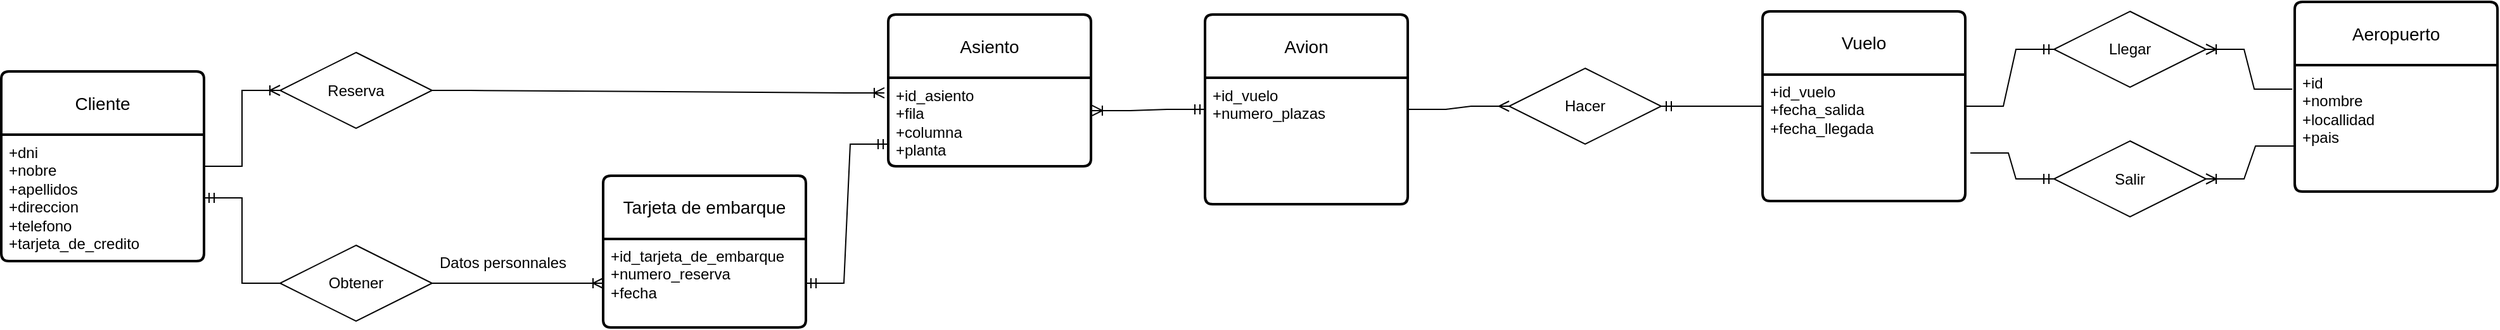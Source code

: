 <mxfile version="22.0.4" type="github">
  <diagram id="R2lEEEUBdFMjLlhIrx00" name="Page-1">
    <mxGraphModel dx="3226" dy="921" grid="1" gridSize="10" guides="1" tooltips="1" connect="1" arrows="1" fold="1" page="1" pageScale="1" pageWidth="850" pageHeight="1100" math="0" shadow="0" extFonts="Permanent Marker^https://fonts.googleapis.com/css?family=Permanent+Marker">
      <root>
        <mxCell id="0" />
        <mxCell id="1" parent="0" />
        <mxCell id="GVflADZopcoPuH8NDHQU-40" value="Cliente" style="swimlane;childLayout=stackLayout;horizontal=1;startSize=50;horizontalStack=0;rounded=1;fontSize=14;fontStyle=0;strokeWidth=2;resizeParent=0;resizeLast=1;shadow=0;dashed=0;align=center;arcSize=4;whiteSpace=wrap;html=1;" parent="1" vertex="1">
          <mxGeometry x="-750" y="142.5" width="160" height="150" as="geometry" />
        </mxCell>
        <mxCell id="GVflADZopcoPuH8NDHQU-41" value="+dni&lt;br&gt;+nobre&lt;br&gt;+apellidos&lt;br&gt;+direccion&lt;br&gt;+telefono&lt;br&gt;+tarjeta_de_credito" style="align=left;strokeColor=none;fillColor=none;spacingLeft=4;fontSize=12;verticalAlign=top;resizable=0;rotatable=0;part=1;html=1;" parent="GVflADZopcoPuH8NDHQU-40" vertex="1">
          <mxGeometry y="50" width="160" height="100" as="geometry" />
        </mxCell>
        <mxCell id="GVflADZopcoPuH8NDHQU-42" value="Vuelo" style="swimlane;childLayout=stackLayout;horizontal=1;startSize=50;horizontalStack=0;rounded=1;fontSize=14;fontStyle=0;strokeWidth=2;resizeParent=0;resizeLast=1;shadow=0;dashed=0;align=center;arcSize=4;whiteSpace=wrap;html=1;" parent="1" vertex="1">
          <mxGeometry x="640" y="95" width="160" height="150" as="geometry" />
        </mxCell>
        <mxCell id="GVflADZopcoPuH8NDHQU-43" value="+id_vuelo&lt;br&gt;+fecha_salida&lt;br&gt;+fecha_llegada" style="align=left;strokeColor=none;fillColor=none;spacingLeft=4;fontSize=12;verticalAlign=top;resizable=0;rotatable=0;part=1;html=1;" parent="GVflADZopcoPuH8NDHQU-42" vertex="1">
          <mxGeometry y="50" width="160" height="100" as="geometry" />
        </mxCell>
        <mxCell id="GVflADZopcoPuH8NDHQU-44" value="Tarjeta de embarque" style="swimlane;childLayout=stackLayout;horizontal=1;startSize=50;horizontalStack=0;rounded=1;fontSize=14;fontStyle=0;strokeWidth=2;resizeParent=0;resizeLast=1;shadow=0;dashed=0;align=center;arcSize=4;whiteSpace=wrap;html=1;" parent="1" vertex="1">
          <mxGeometry x="-275" y="225" width="160" height="120" as="geometry" />
        </mxCell>
        <mxCell id="GVflADZopcoPuH8NDHQU-45" value="+id_tarjeta_de_embarque&lt;br&gt;+numero_reserva&lt;br&gt;+fecha" style="align=left;strokeColor=none;fillColor=none;spacingLeft=4;fontSize=12;verticalAlign=top;resizable=0;rotatable=0;part=1;html=1;" parent="GVflADZopcoPuH8NDHQU-44" vertex="1">
          <mxGeometry y="50" width="160" height="70" as="geometry" />
        </mxCell>
        <mxCell id="GVflADZopcoPuH8NDHQU-53" value="Reserva" style="shape=rhombus;perimeter=rhombusPerimeter;whiteSpace=wrap;html=1;align=center;" parent="1" vertex="1">
          <mxGeometry x="-530" y="127.5" width="120" height="60" as="geometry" />
        </mxCell>
        <mxCell id="GVflADZopcoPuH8NDHQU-54" value="Obtener" style="shape=rhombus;perimeter=rhombusPerimeter;whiteSpace=wrap;html=1;align=center;" parent="1" vertex="1">
          <mxGeometry x="-530" y="280" width="120" height="60" as="geometry" />
        </mxCell>
        <mxCell id="zLerIvJA5o45v9AowRJ3-1" value="" style="edgeStyle=entityRelationEdgeStyle;fontSize=12;html=1;endArrow=ERoneToMany;rounded=0;exitX=1;exitY=0.25;exitDx=0;exitDy=0;entryX=0;entryY=0.5;entryDx=0;entryDy=0;" parent="1" source="GVflADZopcoPuH8NDHQU-41" target="GVflADZopcoPuH8NDHQU-53" edge="1">
          <mxGeometry width="100" height="100" relative="1" as="geometry">
            <mxPoint x="-140" y="340" as="sourcePoint" />
            <mxPoint x="-40" y="240" as="targetPoint" />
          </mxGeometry>
        </mxCell>
        <mxCell id="zLerIvJA5o45v9AowRJ3-2" value="" style="edgeStyle=entityRelationEdgeStyle;fontSize=12;html=1;endArrow=ERoneToMany;rounded=0;exitX=1;exitY=0.5;exitDx=0;exitDy=0;entryX=-0.019;entryY=0.171;entryDx=0;entryDy=0;entryPerimeter=0;" parent="1" source="GVflADZopcoPuH8NDHQU-53" target="zLerIvJA5o45v9AowRJ3-6" edge="1">
          <mxGeometry width="100" height="100" relative="1" as="geometry">
            <mxPoint x="130" y="290" as="sourcePoint" />
            <mxPoint x="230" y="190" as="targetPoint" />
          </mxGeometry>
        </mxCell>
        <mxCell id="zLerIvJA5o45v9AowRJ3-4" value="" style="edgeStyle=entityRelationEdgeStyle;fontSize=12;html=1;endArrow=ERoneToMany;rounded=0;entryX=0;entryY=0.5;entryDx=0;entryDy=0;exitX=1;exitY=0.5;exitDx=0;exitDy=0;" parent="1" source="GVflADZopcoPuH8NDHQU-54" target="GVflADZopcoPuH8NDHQU-45" edge="1">
          <mxGeometry width="100" height="100" relative="1" as="geometry">
            <mxPoint x="-390" y="310" as="sourcePoint" />
            <mxPoint x="-60" y="400" as="targetPoint" />
            <Array as="points">
              <mxPoint x="200" y="330" />
            </Array>
          </mxGeometry>
        </mxCell>
        <mxCell id="zLerIvJA5o45v9AowRJ3-5" value="Asiento" style="swimlane;childLayout=stackLayout;horizontal=1;startSize=50;horizontalStack=0;rounded=1;fontSize=14;fontStyle=0;strokeWidth=2;resizeParent=0;resizeLast=1;shadow=0;dashed=0;align=center;arcSize=4;whiteSpace=wrap;html=1;" parent="1" vertex="1">
          <mxGeometry x="-50" y="97.5" width="160" height="120" as="geometry" />
        </mxCell>
        <mxCell id="zLerIvJA5o45v9AowRJ3-6" value="+id_asiento&lt;br&gt;+fila&lt;br&gt;+columna&lt;br&gt;+planta" style="align=left;strokeColor=none;fillColor=none;spacingLeft=4;fontSize=12;verticalAlign=top;resizable=0;rotatable=0;part=1;html=1;" parent="zLerIvJA5o45v9AowRJ3-5" vertex="1">
          <mxGeometry y="50" width="160" height="70" as="geometry" />
        </mxCell>
        <mxCell id="zLerIvJA5o45v9AowRJ3-8" value="" style="edgeStyle=entityRelationEdgeStyle;fontSize=12;html=1;endArrow=ERoneToMany;startArrow=ERmandOne;rounded=0;entryX=1.006;entryY=0.371;entryDx=0;entryDy=0;exitX=0;exitY=0.25;exitDx=0;exitDy=0;entryPerimeter=0;" parent="1" source="dmDWiUJjudLL5xSLkTxx-11" target="zLerIvJA5o45v9AowRJ3-6" edge="1">
          <mxGeometry width="100" height="100" relative="1" as="geometry">
            <mxPoint x="470" y="197.5" as="sourcePoint" />
            <mxPoint x="445" y="-12.5" as="targetPoint" />
          </mxGeometry>
        </mxCell>
        <mxCell id="zLerIvJA5o45v9AowRJ3-9" value="" style="edgeStyle=entityRelationEdgeStyle;fontSize=12;html=1;endArrow=ERmandOne;startArrow=ERmandOne;rounded=0;exitX=1;exitY=0.5;exitDx=0;exitDy=0;entryX=0;entryY=0.75;entryDx=0;entryDy=0;" parent="1" source="GVflADZopcoPuH8NDHQU-45" target="zLerIvJA5o45v9AowRJ3-6" edge="1">
          <mxGeometry width="100" height="100" relative="1" as="geometry">
            <mxPoint x="360" y="450" as="sourcePoint" />
            <mxPoint x="440" y="350" as="targetPoint" />
            <Array as="points">
              <mxPoint x="450" y="210" />
              <mxPoint x="400" y="230" />
              <mxPoint x="350" y="220" />
              <mxPoint x="350" y="230" />
            </Array>
          </mxGeometry>
        </mxCell>
        <mxCell id="zLerIvJA5o45v9AowRJ3-13" value="" style="edgeStyle=entityRelationEdgeStyle;fontSize=12;html=1;endArrow=ERmandOne;rounded=0;entryX=1;entryY=0.5;entryDx=0;entryDy=0;exitX=0;exitY=0.5;exitDx=0;exitDy=0;" parent="1" source="GVflADZopcoPuH8NDHQU-54" target="GVflADZopcoPuH8NDHQU-41" edge="1">
          <mxGeometry width="100" height="100" relative="1" as="geometry">
            <mxPoint x="-100" y="450" as="sourcePoint" />
            <mxPoint x="-90" y="230" as="targetPoint" />
          </mxGeometry>
        </mxCell>
        <mxCell id="zLerIvJA5o45v9AowRJ3-14" value="Datos personnales" style="text;strokeColor=none;fillColor=none;spacingLeft=4;spacingRight=4;overflow=hidden;rotatable=0;points=[[0,0.5],[1,0.5]];portConstraint=eastwest;fontSize=12;whiteSpace=wrap;html=1;" parent="1" vertex="1">
          <mxGeometry x="-410" y="280" width="120" height="30" as="geometry" />
        </mxCell>
        <mxCell id="dmDWiUJjudLL5xSLkTxx-1" value="Aeropuerto" style="swimlane;childLayout=stackLayout;horizontal=1;startSize=50;horizontalStack=0;rounded=1;fontSize=14;fontStyle=0;strokeWidth=2;resizeParent=0;resizeLast=1;shadow=0;dashed=0;align=center;arcSize=4;whiteSpace=wrap;html=1;" parent="1" vertex="1">
          <mxGeometry x="1060" y="87.5" width="160" height="150" as="geometry" />
        </mxCell>
        <mxCell id="dmDWiUJjudLL5xSLkTxx-2" value="+id&amp;nbsp;&lt;br&gt;+nombre&lt;br&gt;+locallidad&lt;br&gt;+pais" style="align=left;strokeColor=none;fillColor=none;spacingLeft=4;fontSize=12;verticalAlign=top;resizable=0;rotatable=0;part=1;html=1;" parent="dmDWiUJjudLL5xSLkTxx-1" vertex="1">
          <mxGeometry y="50" width="160" height="100" as="geometry" />
        </mxCell>
        <mxCell id="dmDWiUJjudLL5xSLkTxx-3" value="" style="edgeStyle=entityRelationEdgeStyle;fontSize=12;html=1;endArrow=ERoneToMany;rounded=0;exitX=-0.012;exitY=0.19;exitDx=0;exitDy=0;entryX=1;entryY=0.5;entryDx=0;entryDy=0;exitPerimeter=0;" parent="1" source="dmDWiUJjudLL5xSLkTxx-2" target="dmDWiUJjudLL5xSLkTxx-4" edge="1">
          <mxGeometry width="100" height="100" relative="1" as="geometry">
            <mxPoint x="440" y="605" as="sourcePoint" />
            <mxPoint x="710" y="675" as="targetPoint" />
          </mxGeometry>
        </mxCell>
        <mxCell id="dmDWiUJjudLL5xSLkTxx-4" value="Llegar" style="shape=rhombus;perimeter=rhombusPerimeter;whiteSpace=wrap;html=1;align=center;" parent="1" vertex="1">
          <mxGeometry x="870" y="95" width="120" height="60" as="geometry" />
        </mxCell>
        <mxCell id="dmDWiUJjudLL5xSLkTxx-5" value="Salir&lt;br&gt;" style="shape=rhombus;perimeter=rhombusPerimeter;whiteSpace=wrap;html=1;align=center;" parent="1" vertex="1">
          <mxGeometry x="870" y="197.5" width="120" height="60" as="geometry" />
        </mxCell>
        <mxCell id="dmDWiUJjudLL5xSLkTxx-6" value="" style="edgeStyle=entityRelationEdgeStyle;fontSize=12;html=1;endArrow=ERmandOne;rounded=0;entryX=0;entryY=0.5;entryDx=0;entryDy=0;exitX=1;exitY=0.25;exitDx=0;exitDy=0;" parent="1" source="GVflADZopcoPuH8NDHQU-43" target="dmDWiUJjudLL5xSLkTxx-4" edge="1">
          <mxGeometry width="100" height="100" relative="1" as="geometry">
            <mxPoint x="650" y="575" as="sourcePoint" />
            <mxPoint x="730" y="535" as="targetPoint" />
            <Array as="points">
              <mxPoint x="760" y="555" />
            </Array>
          </mxGeometry>
        </mxCell>
        <mxCell id="dmDWiUJjudLL5xSLkTxx-7" value="" style="edgeStyle=entityRelationEdgeStyle;fontSize=12;html=1;endArrow=ERmandOne;rounded=0;entryX=0;entryY=0.5;entryDx=0;entryDy=0;exitX=1.025;exitY=0.62;exitDx=0;exitDy=0;exitPerimeter=0;" parent="1" source="GVflADZopcoPuH8NDHQU-43" target="dmDWiUJjudLL5xSLkTxx-5" edge="1">
          <mxGeometry width="100" height="100" relative="1" as="geometry">
            <mxPoint x="990" y="525" as="sourcePoint" />
            <mxPoint x="910" y="595" as="targetPoint" />
          </mxGeometry>
        </mxCell>
        <mxCell id="dmDWiUJjudLL5xSLkTxx-9" value="" style="edgeStyle=entityRelationEdgeStyle;fontSize=12;html=1;endArrow=ERoneToMany;rounded=0;exitX=-0.006;exitY=0.64;exitDx=0;exitDy=0;entryX=1;entryY=0.5;entryDx=0;entryDy=0;exitPerimeter=0;" parent="1" source="dmDWiUJjudLL5xSLkTxx-2" target="dmDWiUJjudLL5xSLkTxx-5" edge="1">
          <mxGeometry width="100" height="100" relative="1" as="geometry">
            <mxPoint x="990" y="725" as="sourcePoint" />
            <mxPoint x="930" y="675" as="targetPoint" />
          </mxGeometry>
        </mxCell>
        <mxCell id="dmDWiUJjudLL5xSLkTxx-10" value="Avion" style="swimlane;childLayout=stackLayout;horizontal=1;startSize=50;horizontalStack=0;rounded=1;fontSize=14;fontStyle=0;strokeWidth=2;resizeParent=0;resizeLast=1;shadow=0;dashed=0;align=center;arcSize=4;whiteSpace=wrap;html=1;" parent="1" vertex="1">
          <mxGeometry x="200" y="97.5" width="160" height="150" as="geometry" />
        </mxCell>
        <mxCell id="dmDWiUJjudLL5xSLkTxx-11" value="+id_vuelo&lt;br&gt;+numero_plazas" style="align=left;strokeColor=none;fillColor=none;spacingLeft=4;fontSize=12;verticalAlign=top;resizable=0;rotatable=0;part=1;html=1;" parent="dmDWiUJjudLL5xSLkTxx-10" vertex="1">
          <mxGeometry y="50" width="160" height="100" as="geometry" />
        </mxCell>
        <mxCell id="ABZdF_aoxALb0wv_AOY_-2" value="Hacer" style="shape=rhombus;perimeter=rhombusPerimeter;whiteSpace=wrap;html=1;align=center;" vertex="1" parent="1">
          <mxGeometry x="440" y="140" width="120" height="60" as="geometry" />
        </mxCell>
        <mxCell id="ABZdF_aoxALb0wv_AOY_-3" value="" style="edgeStyle=entityRelationEdgeStyle;fontSize=12;html=1;endArrow=ERmandOne;rounded=0;entryX=1;entryY=0.5;entryDx=0;entryDy=0;exitX=0;exitY=0.25;exitDx=0;exitDy=0;" edge="1" parent="1" source="GVflADZopcoPuH8NDHQU-43" target="ABZdF_aoxALb0wv_AOY_-2">
          <mxGeometry width="100" height="100" relative="1" as="geometry">
            <mxPoint x="360" y="490" as="sourcePoint" />
            <mxPoint x="460" y="390" as="targetPoint" />
          </mxGeometry>
        </mxCell>
        <mxCell id="ABZdF_aoxALb0wv_AOY_-4" value="" style="edgeStyle=entityRelationEdgeStyle;fontSize=12;html=1;endArrow=ERmany;rounded=0;entryX=0;entryY=0.5;entryDx=0;entryDy=0;exitX=1;exitY=0.25;exitDx=0;exitDy=0;" edge="1" parent="1" source="dmDWiUJjudLL5xSLkTxx-11" target="ABZdF_aoxALb0wv_AOY_-2">
          <mxGeometry width="100" height="100" relative="1" as="geometry">
            <mxPoint x="180" y="390" as="sourcePoint" />
            <mxPoint x="280" y="290" as="targetPoint" />
          </mxGeometry>
        </mxCell>
      </root>
    </mxGraphModel>
  </diagram>
</mxfile>
